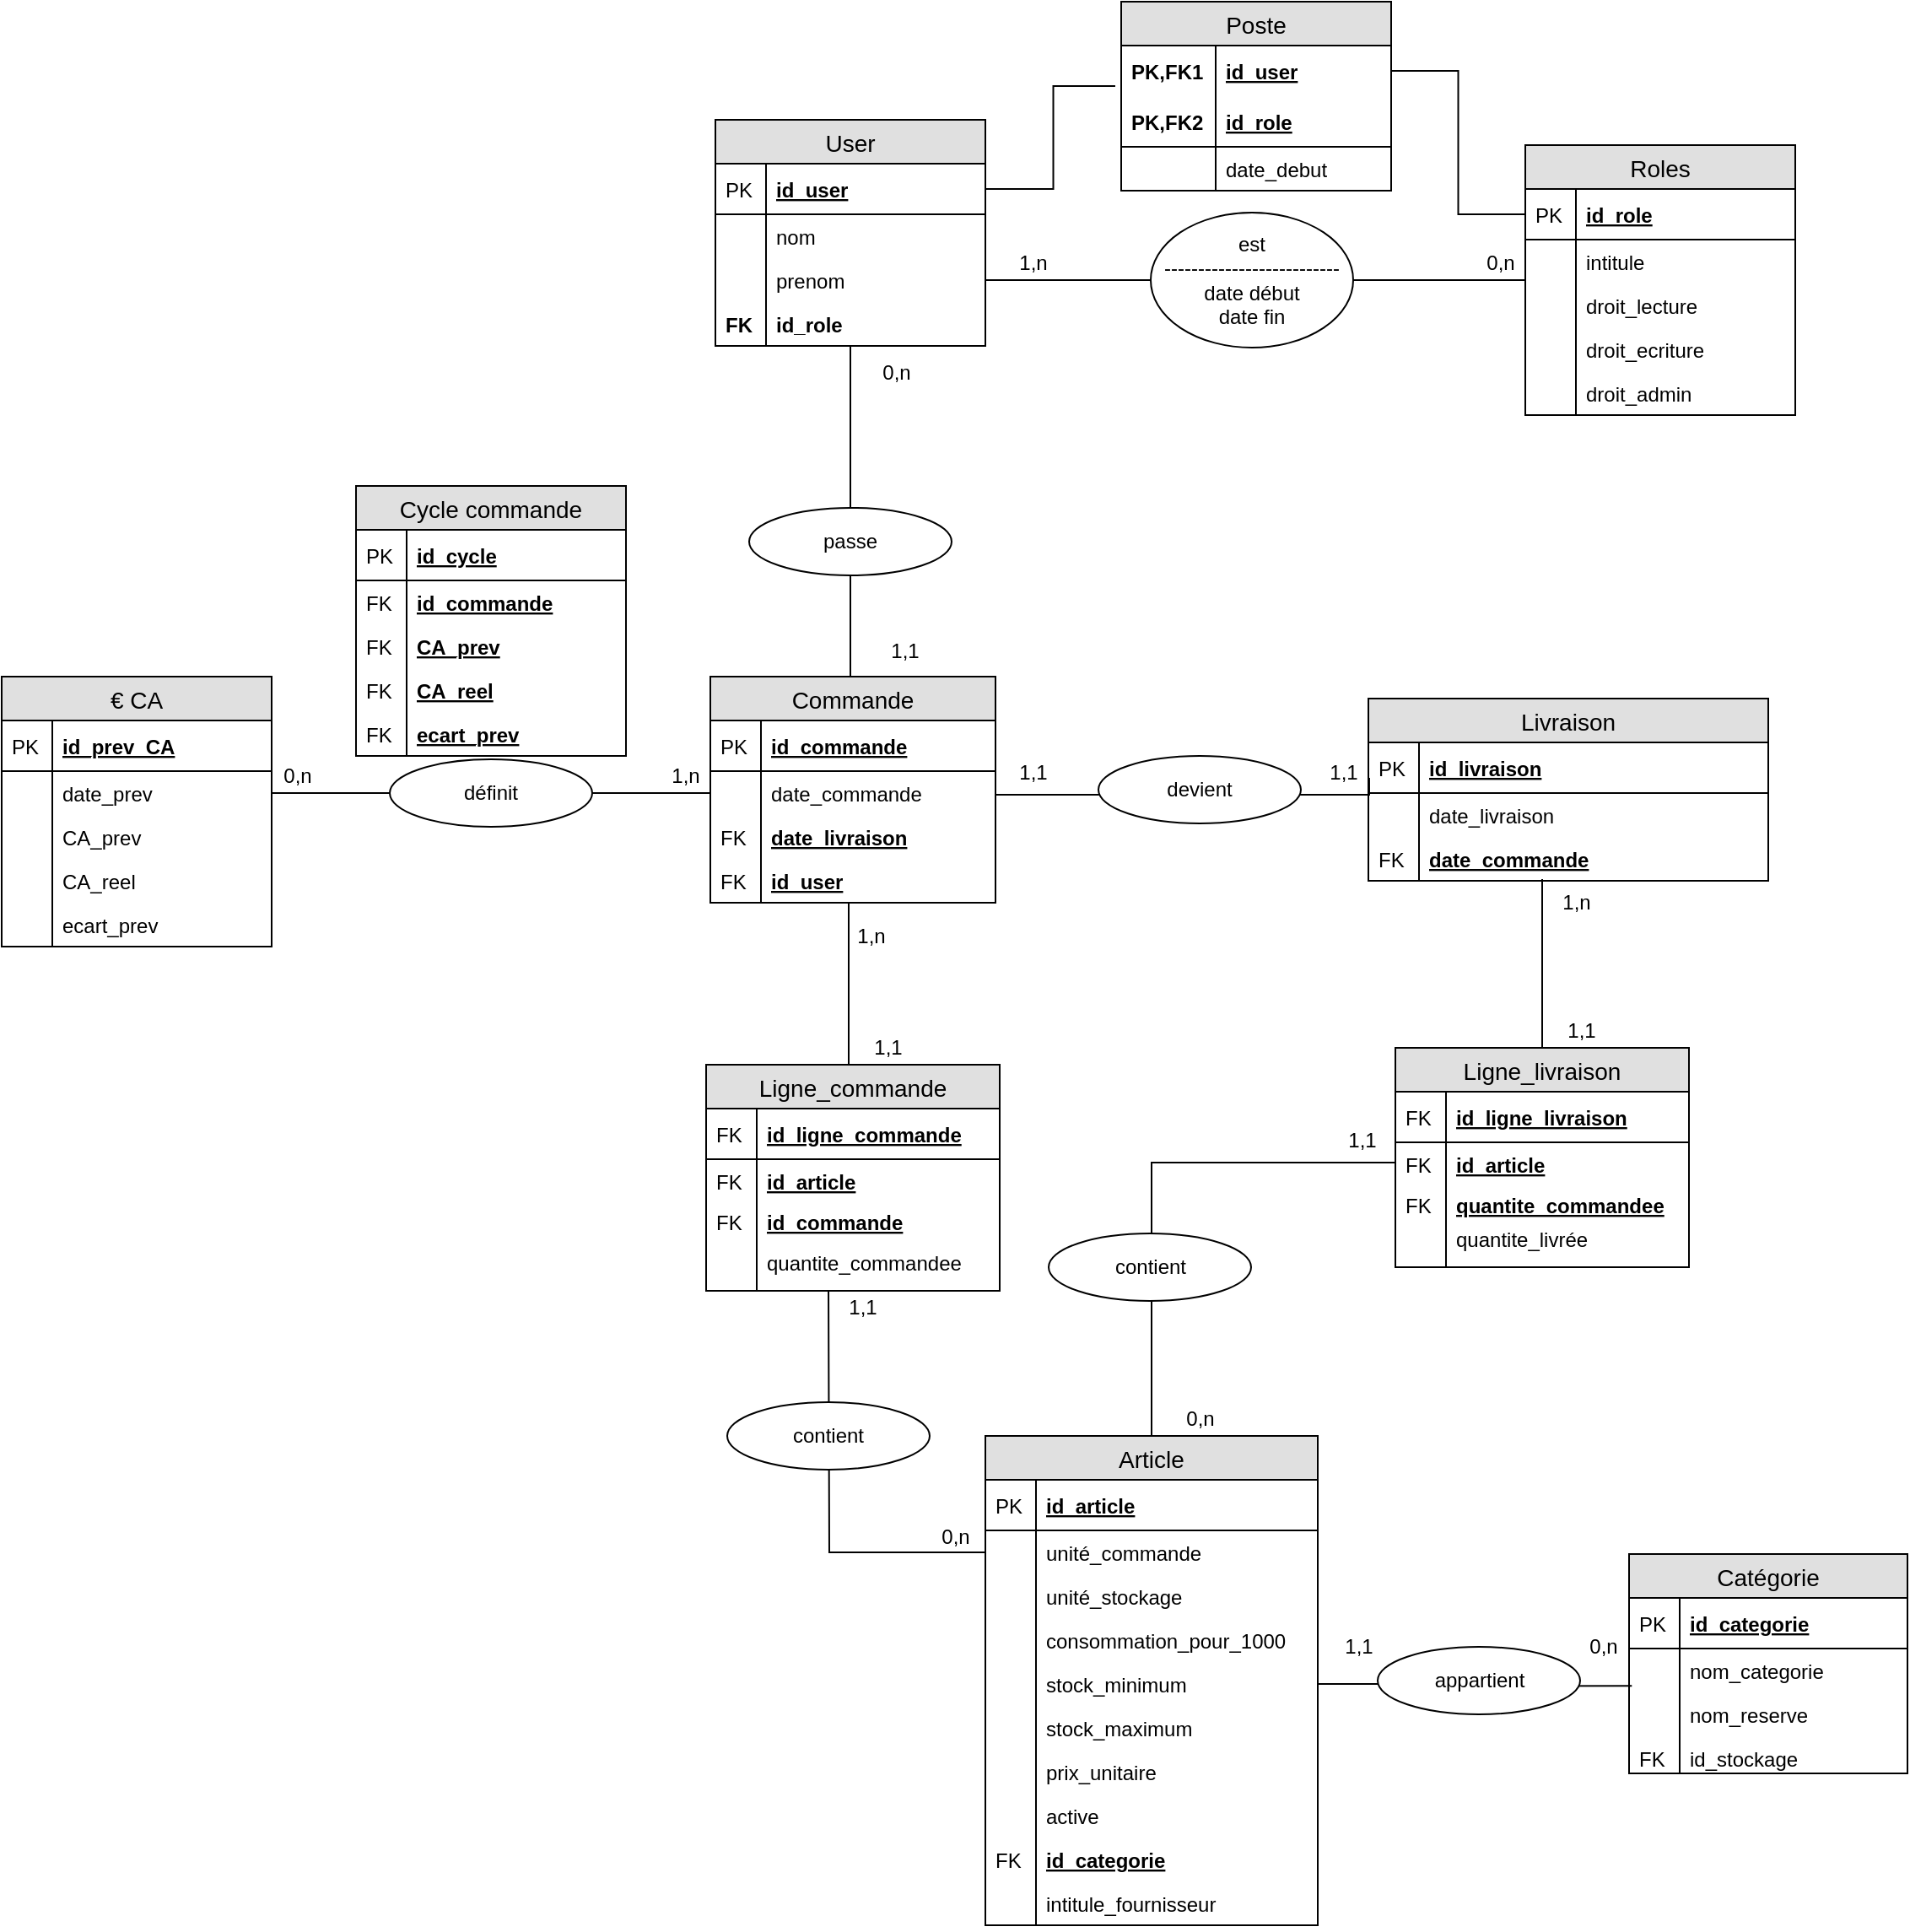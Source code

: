 <mxfile version="12.3.7" type="device" pages="1"><diagram id="9PtA2jpYdp4Basqjbdha" name="Page-1"><mxGraphModel dx="2249" dy="846" grid="1" gridSize="10" guides="1" tooltips="1" connect="1" arrows="1" fold="1" page="1" pageScale="1" pageWidth="827" pageHeight="1169" math="0" shadow="0"><root><mxCell id="0"/><mxCell id="1" parent="0"/><mxCell id="dzmEFwbqV0WGT2plJGRG-118" style="edgeStyle=orthogonalEdgeStyle;rounded=0;orthogonalLoop=1;jettySize=auto;html=1;exitX=0;exitY=0.5;exitDx=0;exitDy=0;endArrow=none;endFill=0;" parent="1" source="dzmEFwbqV0WGT2plJGRG-29" edge="1"><mxGeometry relative="1" as="geometry"><mxPoint x="160" y="780" as="targetPoint"/></mxGeometry></mxCell><mxCell id="dzmEFwbqV0WGT2plJGRG-13" value="" style="endArrow=none;html=1;" parent="1" edge="1"><mxGeometry width="50" height="50" relative="1" as="geometry"><mxPoint x="173" y="450" as="sourcePoint"/><mxPoint x="173" y="220" as="targetPoint"/></mxGeometry></mxCell><mxCell id="ZJ5TItoY2f-BBKSq7r0I-1" value="User" style="swimlane;fontStyle=0;childLayout=stackLayout;horizontal=1;startSize=26;fillColor=#e0e0e0;horizontalStack=0;resizeParent=1;resizeParentMax=0;resizeLast=0;collapsible=1;marginBottom=0;swimlaneFillColor=#ffffff;align=center;fontSize=14;" parent="1" vertex="1"><mxGeometry x="93" y="90" width="160" height="134" as="geometry"/></mxCell><mxCell id="ZJ5TItoY2f-BBKSq7r0I-2" value="id_user" style="shape=partialRectangle;top=0;left=0;right=0;bottom=1;align=left;verticalAlign=middle;fillColor=none;spacingLeft=34;spacingRight=4;overflow=hidden;rotatable=0;points=[[0,0.5],[1,0.5]];portConstraint=eastwest;dropTarget=0;fontStyle=5;fontSize=12;" parent="ZJ5TItoY2f-BBKSq7r0I-1" vertex="1"><mxGeometry y="26" width="160" height="30" as="geometry"/></mxCell><mxCell id="ZJ5TItoY2f-BBKSq7r0I-3" value="PK" style="shape=partialRectangle;top=0;left=0;bottom=0;fillColor=none;align=left;verticalAlign=middle;spacingLeft=4;spacingRight=4;overflow=hidden;rotatable=0;points=[];portConstraint=eastwest;part=1;fontSize=12;" parent="ZJ5TItoY2f-BBKSq7r0I-2" vertex="1" connectable="0"><mxGeometry width="30" height="30" as="geometry"/></mxCell><mxCell id="ZJ5TItoY2f-BBKSq7r0I-4" value="nom" style="shape=partialRectangle;top=0;left=0;right=0;bottom=0;align=left;verticalAlign=top;fillColor=none;spacingLeft=34;spacingRight=4;overflow=hidden;rotatable=0;points=[[0,0.5],[1,0.5]];portConstraint=eastwest;dropTarget=0;fontSize=12;" parent="ZJ5TItoY2f-BBKSq7r0I-1" vertex="1"><mxGeometry y="56" width="160" height="26" as="geometry"/></mxCell><mxCell id="ZJ5TItoY2f-BBKSq7r0I-5" value="" style="shape=partialRectangle;top=0;left=0;bottom=0;fillColor=none;align=left;verticalAlign=top;spacingLeft=4;spacingRight=4;overflow=hidden;rotatable=0;points=[];portConstraint=eastwest;part=1;fontSize=12;" parent="ZJ5TItoY2f-BBKSq7r0I-4" vertex="1" connectable="0"><mxGeometry width="30" height="26" as="geometry"/></mxCell><mxCell id="ZJ5TItoY2f-BBKSq7r0I-6" value="prenom" style="shape=partialRectangle;top=0;left=0;right=0;bottom=0;align=left;verticalAlign=top;fillColor=none;spacingLeft=34;spacingRight=4;overflow=hidden;rotatable=0;points=[[0,0.5],[1,0.5]];portConstraint=eastwest;dropTarget=0;fontSize=12;" parent="ZJ5TItoY2f-BBKSq7r0I-1" vertex="1"><mxGeometry y="82" width="160" height="26" as="geometry"/></mxCell><mxCell id="ZJ5TItoY2f-BBKSq7r0I-7" value="" style="shape=partialRectangle;top=0;left=0;bottom=0;fillColor=none;align=left;verticalAlign=top;spacingLeft=4;spacingRight=4;overflow=hidden;rotatable=0;points=[];portConstraint=eastwest;part=1;fontSize=12;" parent="ZJ5TItoY2f-BBKSq7r0I-6" vertex="1" connectable="0"><mxGeometry width="30" height="26" as="geometry"/></mxCell><mxCell id="ZJ5TItoY2f-BBKSq7r0I-8" value="id_role" style="shape=partialRectangle;top=0;left=0;right=0;bottom=0;align=left;verticalAlign=top;fillColor=none;spacingLeft=34;spacingRight=4;overflow=hidden;rotatable=0;points=[[0,0.5],[1,0.5]];portConstraint=eastwest;dropTarget=0;fontSize=12;fontStyle=1" parent="ZJ5TItoY2f-BBKSq7r0I-1" vertex="1"><mxGeometry y="108" width="160" height="26" as="geometry"/></mxCell><mxCell id="ZJ5TItoY2f-BBKSq7r0I-9" value="FK" style="shape=partialRectangle;top=0;left=0;bottom=0;fillColor=none;align=left;verticalAlign=top;spacingLeft=4;spacingRight=4;overflow=hidden;rotatable=0;points=[];portConstraint=eastwest;part=1;fontSize=12;fontStyle=1" parent="ZJ5TItoY2f-BBKSq7r0I-8" vertex="1" connectable="0"><mxGeometry width="30" height="26" as="geometry"/></mxCell><mxCell id="ZJ5TItoY2f-BBKSq7r0I-32" value="1,n" style="text;html=1;align=center;verticalAlign=middle;resizable=0;points=[];;autosize=1;" parent="1" vertex="1"><mxGeometry x="266" y="165" width="30" height="20" as="geometry"/></mxCell><mxCell id="ZJ5TItoY2f-BBKSq7r0I-33" value="0,n" style="text;html=1;align=center;verticalAlign=middle;resizable=0;points=[];;autosize=1;" parent="1" vertex="1"><mxGeometry x="543" y="165" width="30" height="20" as="geometry"/></mxCell><mxCell id="ZJ5TItoY2f-BBKSq7r0I-34" style="edgeStyle=orthogonalEdgeStyle;rounded=0;orthogonalLoop=1;jettySize=auto;html=1;exitX=1;exitY=0.5;exitDx=0;exitDy=0;entryX=0.056;entryY=-0.077;entryDx=0;entryDy=0;entryPerimeter=0;" parent="1" source="ZJ5TItoY2f-BBKSq7r0I-6" target="ZJ5TItoY2f-BBKSq7r0I-23" edge="1"><mxGeometry relative="1" as="geometry"/></mxCell><mxCell id="ZJ5TItoY2f-BBKSq7r0I-31" value="est&lt;br&gt;--------------------------&lt;br&gt;date début&lt;br&gt;date fin" style="ellipse;whiteSpace=wrap;html=1;" parent="1" vertex="1"><mxGeometry x="351" y="145" width="120" height="80" as="geometry"/></mxCell><mxCell id="ZJ5TItoY2f-BBKSq7r0I-18" value="Roles" style="swimlane;fontStyle=0;childLayout=stackLayout;horizontal=1;startSize=26;fillColor=#e0e0e0;horizontalStack=0;resizeParent=1;resizeParentMax=0;resizeLast=0;collapsible=1;marginBottom=0;swimlaneFillColor=#ffffff;align=center;fontSize=14;" parent="1" vertex="1"><mxGeometry x="573" y="105" width="160" height="160" as="geometry"/></mxCell><mxCell id="ZJ5TItoY2f-BBKSq7r0I-19" value="id_role" style="shape=partialRectangle;top=0;left=0;right=0;bottom=1;align=left;verticalAlign=middle;fillColor=none;spacingLeft=34;spacingRight=4;overflow=hidden;rotatable=0;points=[[0,0.5],[1,0.5]];portConstraint=eastwest;dropTarget=0;fontStyle=5;fontSize=12;" parent="ZJ5TItoY2f-BBKSq7r0I-18" vertex="1"><mxGeometry y="26" width="160" height="30" as="geometry"/></mxCell><mxCell id="ZJ5TItoY2f-BBKSq7r0I-20" value="PK" style="shape=partialRectangle;top=0;left=0;bottom=0;fillColor=none;align=left;verticalAlign=middle;spacingLeft=4;spacingRight=4;overflow=hidden;rotatable=0;points=[];portConstraint=eastwest;part=1;fontSize=12;" parent="ZJ5TItoY2f-BBKSq7r0I-19" vertex="1" connectable="0"><mxGeometry width="30" height="30" as="geometry"/></mxCell><mxCell id="ZJ5TItoY2f-BBKSq7r0I-21" value="intitule" style="shape=partialRectangle;top=0;left=0;right=0;bottom=0;align=left;verticalAlign=top;fillColor=none;spacingLeft=34;spacingRight=4;overflow=hidden;rotatable=0;points=[[0,0.5],[1,0.5]];portConstraint=eastwest;dropTarget=0;fontSize=12;" parent="ZJ5TItoY2f-BBKSq7r0I-18" vertex="1"><mxGeometry y="56" width="160" height="26" as="geometry"/></mxCell><mxCell id="ZJ5TItoY2f-BBKSq7r0I-22" value="" style="shape=partialRectangle;top=0;left=0;bottom=0;fillColor=none;align=left;verticalAlign=top;spacingLeft=4;spacingRight=4;overflow=hidden;rotatable=0;points=[];portConstraint=eastwest;part=1;fontSize=12;" parent="ZJ5TItoY2f-BBKSq7r0I-21" vertex="1" connectable="0"><mxGeometry width="30" height="26" as="geometry"/></mxCell><mxCell id="ZJ5TItoY2f-BBKSq7r0I-23" value="droit_lecture" style="shape=partialRectangle;top=0;left=0;right=0;bottom=0;align=left;verticalAlign=top;fillColor=none;spacingLeft=34;spacingRight=4;overflow=hidden;rotatable=0;points=[[0,0.5],[1,0.5]];portConstraint=eastwest;dropTarget=0;fontSize=12;" parent="ZJ5TItoY2f-BBKSq7r0I-18" vertex="1"><mxGeometry y="82" width="160" height="26" as="geometry"/></mxCell><mxCell id="ZJ5TItoY2f-BBKSq7r0I-24" value="" style="shape=partialRectangle;top=0;left=0;bottom=0;fillColor=none;align=left;verticalAlign=top;spacingLeft=4;spacingRight=4;overflow=hidden;rotatable=0;points=[];portConstraint=eastwest;part=1;fontSize=12;" parent="ZJ5TItoY2f-BBKSq7r0I-23" vertex="1" connectable="0"><mxGeometry width="30" height="26" as="geometry"/></mxCell><mxCell id="ZJ5TItoY2f-BBKSq7r0I-25" value="droit_ecriture" style="shape=partialRectangle;top=0;left=0;right=0;bottom=0;align=left;verticalAlign=top;fillColor=none;spacingLeft=34;spacingRight=4;overflow=hidden;rotatable=0;points=[[0,0.5],[1,0.5]];portConstraint=eastwest;dropTarget=0;fontSize=12;" parent="ZJ5TItoY2f-BBKSq7r0I-18" vertex="1"><mxGeometry y="108" width="160" height="26" as="geometry"/></mxCell><mxCell id="ZJ5TItoY2f-BBKSq7r0I-26" value="" style="shape=partialRectangle;top=0;left=0;bottom=0;fillColor=none;align=left;verticalAlign=top;spacingLeft=4;spacingRight=4;overflow=hidden;rotatable=0;points=[];portConstraint=eastwest;part=1;fontSize=12;" parent="ZJ5TItoY2f-BBKSq7r0I-25" vertex="1" connectable="0"><mxGeometry width="30" height="26" as="geometry"/></mxCell><mxCell id="ZJ5TItoY2f-BBKSq7r0I-27" value="droit_admin" style="shape=partialRectangle;top=0;left=0;right=0;bottom=0;align=left;verticalAlign=top;fillColor=none;spacingLeft=34;spacingRight=4;overflow=hidden;rotatable=0;points=[[0,0.5],[1,0.5]];portConstraint=eastwest;dropTarget=0;fontSize=12;" parent="ZJ5TItoY2f-BBKSq7r0I-18" vertex="1"><mxGeometry y="134" width="160" height="26" as="geometry"/></mxCell><mxCell id="ZJ5TItoY2f-BBKSq7r0I-28" value="" style="shape=partialRectangle;top=0;left=0;bottom=0;fillColor=none;align=left;verticalAlign=top;spacingLeft=4;spacingRight=4;overflow=hidden;rotatable=0;points=[];portConstraint=eastwest;part=1;fontSize=12;" parent="ZJ5TItoY2f-BBKSq7r0I-27" vertex="1" connectable="0"><mxGeometry width="30" height="26" as="geometry"/></mxCell><mxCell id="dzmEFwbqV0WGT2plJGRG-8" value="passe&lt;br&gt;" style="ellipse;whiteSpace=wrap;html=1;" parent="1" vertex="1"><mxGeometry x="113" y="320" width="120" height="40" as="geometry"/></mxCell><mxCell id="dzmEFwbqV0WGT2plJGRG-14" value="0,n" style="text;html=1;align=center;verticalAlign=middle;resizable=0;points=[];;autosize=1;" parent="1" vertex="1"><mxGeometry x="185" y="230" width="30" height="20" as="geometry"/></mxCell><mxCell id="dzmEFwbqV0WGT2plJGRG-15" value="1,1" style="text;html=1;align=center;verticalAlign=middle;resizable=0;points=[];;autosize=1;" parent="1" vertex="1"><mxGeometry x="190" y="395" width="30" height="20" as="geometry"/></mxCell><mxCell id="dzmEFwbqV0WGT2plJGRG-23" value="" style="endArrow=none;html=1;" parent="1" edge="1"><mxGeometry width="50" height="50" relative="1" as="geometry"><mxPoint x="172" y="743" as="sourcePoint"/><mxPoint x="172" y="513" as="targetPoint"/></mxGeometry></mxCell><mxCell id="dzmEFwbqV0WGT2plJGRG-1" value="Commande" style="swimlane;fontStyle=0;childLayout=stackLayout;horizontal=1;startSize=26;fillColor=#e0e0e0;horizontalStack=0;resizeParent=1;resizeParentMax=0;resizeLast=0;collapsible=1;marginBottom=0;swimlaneFillColor=#ffffff;align=center;fontSize=14;" parent="1" vertex="1"><mxGeometry x="90" y="420" width="169" height="134" as="geometry"/></mxCell><mxCell id="dzmEFwbqV0WGT2plJGRG-2" value="id_commande" style="shape=partialRectangle;top=0;left=0;right=0;bottom=1;align=left;verticalAlign=middle;fillColor=none;spacingLeft=34;spacingRight=4;overflow=hidden;rotatable=0;points=[[0,0.5],[1,0.5]];portConstraint=eastwest;dropTarget=0;fontStyle=5;fontSize=12;" parent="dzmEFwbqV0WGT2plJGRG-1" vertex="1"><mxGeometry y="26" width="169" height="30" as="geometry"/></mxCell><mxCell id="dzmEFwbqV0WGT2plJGRG-3" value="PK" style="shape=partialRectangle;top=0;left=0;bottom=0;fillColor=none;align=left;verticalAlign=middle;spacingLeft=4;spacingRight=4;overflow=hidden;rotatable=0;points=[];portConstraint=eastwest;part=1;fontSize=12;" parent="dzmEFwbqV0WGT2plJGRG-2" vertex="1" connectable="0"><mxGeometry width="30" height="30" as="geometry"/></mxCell><mxCell id="dzmEFwbqV0WGT2plJGRG-4" value="date_commande" style="shape=partialRectangle;top=0;left=0;right=0;bottom=0;align=left;verticalAlign=top;fillColor=none;spacingLeft=34;spacingRight=4;overflow=hidden;rotatable=0;points=[[0,0.5],[1,0.5]];portConstraint=eastwest;dropTarget=0;fontSize=12;" parent="dzmEFwbqV0WGT2plJGRG-1" vertex="1"><mxGeometry y="56" width="169" height="26" as="geometry"/></mxCell><mxCell id="dzmEFwbqV0WGT2plJGRG-5" value="" style="shape=partialRectangle;top=0;left=0;bottom=0;fillColor=none;align=left;verticalAlign=top;spacingLeft=4;spacingRight=4;overflow=hidden;rotatable=0;points=[];portConstraint=eastwest;part=1;fontSize=12;" parent="dzmEFwbqV0WGT2plJGRG-4" vertex="1" connectable="0"><mxGeometry width="30" height="26" as="geometry"/></mxCell><mxCell id="dzmEFwbqV0WGT2plJGRG-6" value="date_livraison" style="shape=partialRectangle;top=0;left=0;right=0;bottom=0;align=left;verticalAlign=top;fillColor=none;spacingLeft=34;spacingRight=4;overflow=hidden;rotatable=0;points=[[0,0.5],[1,0.5]];portConstraint=eastwest;dropTarget=0;fontSize=12;fontStyle=5" parent="dzmEFwbqV0WGT2plJGRG-1" vertex="1"><mxGeometry y="82" width="169" height="26" as="geometry"/></mxCell><mxCell id="dzmEFwbqV0WGT2plJGRG-7" value="FK" style="shape=partialRectangle;top=0;left=0;bottom=0;fillColor=none;align=left;verticalAlign=top;spacingLeft=4;spacingRight=4;overflow=hidden;rotatable=0;points=[];portConstraint=eastwest;part=1;fontSize=12;" parent="dzmEFwbqV0WGT2plJGRG-6" vertex="1" connectable="0"><mxGeometry width="30" height="26" as="geometry"/></mxCell><mxCell id="dzmEFwbqV0WGT2plJGRG-51" value="id_user" style="shape=partialRectangle;top=0;left=0;right=0;bottom=0;align=left;verticalAlign=top;fillColor=none;spacingLeft=34;spacingRight=4;overflow=hidden;rotatable=0;points=[[0,0.5],[1,0.5]];portConstraint=eastwest;dropTarget=0;fontSize=12;fontStyle=5" parent="dzmEFwbqV0WGT2plJGRG-1" vertex="1"><mxGeometry y="108" width="169" height="26" as="geometry"/></mxCell><mxCell id="dzmEFwbqV0WGT2plJGRG-52" value="FK" style="shape=partialRectangle;top=0;left=0;bottom=0;fillColor=none;align=left;verticalAlign=top;spacingLeft=4;spacingRight=4;overflow=hidden;rotatable=0;points=[];portConstraint=eastwest;part=1;fontSize=12;" parent="dzmEFwbqV0WGT2plJGRG-51" vertex="1" connectable="0"><mxGeometry width="30" height="26" as="geometry"/></mxCell><mxCell id="dzmEFwbqV0WGT2plJGRG-16" value="Ligne_commande" style="swimlane;fontStyle=0;childLayout=stackLayout;horizontal=1;startSize=26;fillColor=#e0e0e0;horizontalStack=0;resizeParent=1;resizeParentMax=0;resizeLast=0;collapsible=1;marginBottom=0;swimlaneFillColor=#ffffff;align=center;fontSize=14;" parent="1" vertex="1"><mxGeometry x="87.5" y="650" width="174" height="134" as="geometry"/></mxCell><mxCell id="dzmEFwbqV0WGT2plJGRG-17" value="id_ligne_commande" style="shape=partialRectangle;top=0;left=0;right=0;bottom=1;align=left;verticalAlign=middle;fillColor=none;spacingLeft=34;spacingRight=4;overflow=hidden;rotatable=0;points=[[0,0.5],[1,0.5]];portConstraint=eastwest;dropTarget=0;fontStyle=5;fontSize=12;" parent="dzmEFwbqV0WGT2plJGRG-16" vertex="1"><mxGeometry y="26" width="174" height="30" as="geometry"/></mxCell><mxCell id="dzmEFwbqV0WGT2plJGRG-18" value="FK" style="shape=partialRectangle;top=0;left=0;bottom=0;fillColor=none;align=left;verticalAlign=middle;spacingLeft=4;spacingRight=4;overflow=hidden;rotatable=0;points=[];portConstraint=eastwest;part=1;fontSize=12;" parent="dzmEFwbqV0WGT2plJGRG-17" vertex="1" connectable="0"><mxGeometry width="30" height="30" as="geometry"/></mxCell><mxCell id="dzmEFwbqV0WGT2plJGRG-19" value="id_article" style="shape=partialRectangle;top=0;left=0;right=0;bottom=0;align=left;verticalAlign=top;fillColor=none;spacingLeft=34;spacingRight=4;overflow=hidden;rotatable=0;points=[[0,0.5],[1,0.5]];portConstraint=eastwest;dropTarget=0;fontSize=12;fontStyle=5" parent="dzmEFwbqV0WGT2plJGRG-16" vertex="1"><mxGeometry y="56" width="174" height="24" as="geometry"/></mxCell><mxCell id="dzmEFwbqV0WGT2plJGRG-20" value="FK" style="shape=partialRectangle;top=0;left=0;bottom=0;fillColor=none;align=left;verticalAlign=top;spacingLeft=4;spacingRight=4;overflow=hidden;rotatable=0;points=[];portConstraint=eastwest;part=1;fontSize=12;" parent="dzmEFwbqV0WGT2plJGRG-19" vertex="1" connectable="0"><mxGeometry width="30" height="24" as="geometry"/></mxCell><mxCell id="dzmEFwbqV0WGT2plJGRG-55" value="id_commande" style="shape=partialRectangle;top=0;left=0;right=0;bottom=0;align=left;verticalAlign=top;fillColor=none;spacingLeft=34;spacingRight=4;overflow=hidden;rotatable=0;points=[[0,0.5],[1,0.5]];portConstraint=eastwest;dropTarget=0;fontSize=12;fontStyle=5" parent="dzmEFwbqV0WGT2plJGRG-16" vertex="1"><mxGeometry y="80" width="174" height="24" as="geometry"/></mxCell><mxCell id="dzmEFwbqV0WGT2plJGRG-56" value="FK" style="shape=partialRectangle;top=0;left=0;bottom=0;fillColor=none;align=left;verticalAlign=top;spacingLeft=4;spacingRight=4;overflow=hidden;rotatable=0;points=[];portConstraint=eastwest;part=1;fontSize=12;" parent="dzmEFwbqV0WGT2plJGRG-55" vertex="1" connectable="0"><mxGeometry width="30" height="24" as="geometry"/></mxCell><mxCell id="dzmEFwbqV0WGT2plJGRG-21" value="quantite_commandee" style="shape=partialRectangle;top=0;left=0;right=0;bottom=0;align=left;verticalAlign=top;fillColor=none;spacingLeft=34;spacingRight=4;overflow=hidden;rotatable=0;points=[[0,0.5],[1,0.5]];portConstraint=eastwest;dropTarget=0;fontSize=12;" parent="dzmEFwbqV0WGT2plJGRG-16" vertex="1"><mxGeometry y="104" width="174" height="30" as="geometry"/></mxCell><mxCell id="dzmEFwbqV0WGT2plJGRG-22" value="" style="shape=partialRectangle;top=0;left=0;bottom=0;fillColor=none;align=left;verticalAlign=top;spacingLeft=4;spacingRight=4;overflow=hidden;rotatable=0;points=[];portConstraint=eastwest;part=1;fontSize=12;" parent="dzmEFwbqV0WGT2plJGRG-21" vertex="1" connectable="0"><mxGeometry width="30" height="30.0" as="geometry"/></mxCell><mxCell id="dzmEFwbqV0WGT2plJGRG-24" value="1,n" style="text;html=1;align=center;verticalAlign=middle;resizable=0;points=[];;autosize=1;" parent="1" vertex="1"><mxGeometry x="170" y="564" width="30" height="20" as="geometry"/></mxCell><mxCell id="dzmEFwbqV0WGT2plJGRG-25" value="1,1" style="text;html=1;align=center;verticalAlign=middle;resizable=0;points=[];;autosize=1;" parent="1" vertex="1"><mxGeometry x="180" y="630" width="30" height="20" as="geometry"/></mxCell><mxCell id="dzmEFwbqV0WGT2plJGRG-115" style="edgeStyle=orthogonalEdgeStyle;rounded=0;orthogonalLoop=1;jettySize=auto;html=1;exitX=0.5;exitY=0;exitDx=0;exitDy=0;entryX=0;entryY=0.5;entryDx=0;entryDy=0;endArrow=none;endFill=0;" parent="1" source="dzmEFwbqV0WGT2plJGRG-26" target="dzmEFwbqV0WGT2plJGRG-103" edge="1"><mxGeometry relative="1" as="geometry"/></mxCell><mxCell id="dzmEFwbqV0WGT2plJGRG-26" value="Article" style="swimlane;fontStyle=0;childLayout=stackLayout;horizontal=1;startSize=26;fillColor=#e0e0e0;horizontalStack=0;resizeParent=1;resizeParentMax=0;resizeLast=0;collapsible=1;marginBottom=0;swimlaneFillColor=#ffffff;align=center;fontSize=14;" parent="1" vertex="1"><mxGeometry x="253" y="870" width="197" height="290" as="geometry"/></mxCell><mxCell id="dzmEFwbqV0WGT2plJGRG-27" value="id_article" style="shape=partialRectangle;top=0;left=0;right=0;bottom=1;align=left;verticalAlign=middle;fillColor=none;spacingLeft=34;spacingRight=4;overflow=hidden;rotatable=0;points=[[0,0.5],[1,0.5]];portConstraint=eastwest;dropTarget=0;fontStyle=5;fontSize=12;" parent="dzmEFwbqV0WGT2plJGRG-26" vertex="1"><mxGeometry y="26" width="197" height="30" as="geometry"/></mxCell><mxCell id="dzmEFwbqV0WGT2plJGRG-28" value="PK" style="shape=partialRectangle;top=0;left=0;bottom=0;fillColor=none;align=left;verticalAlign=middle;spacingLeft=4;spacingRight=4;overflow=hidden;rotatable=0;points=[];portConstraint=eastwest;part=1;fontSize=12;" parent="dzmEFwbqV0WGT2plJGRG-27" vertex="1" connectable="0"><mxGeometry width="30" height="30" as="geometry"/></mxCell><mxCell id="dzmEFwbqV0WGT2plJGRG-29" value="unité_commande" style="shape=partialRectangle;top=0;left=0;right=0;bottom=0;align=left;verticalAlign=top;fillColor=none;spacingLeft=34;spacingRight=4;overflow=hidden;rotatable=0;points=[[0,0.5],[1,0.5]];portConstraint=eastwest;dropTarget=0;fontSize=12;" parent="dzmEFwbqV0WGT2plJGRG-26" vertex="1"><mxGeometry y="56" width="197" height="26" as="geometry"/></mxCell><mxCell id="dzmEFwbqV0WGT2plJGRG-30" value="" style="shape=partialRectangle;top=0;left=0;bottom=0;fillColor=none;align=left;verticalAlign=top;spacingLeft=4;spacingRight=4;overflow=hidden;rotatable=0;points=[];portConstraint=eastwest;part=1;fontSize=12;" parent="dzmEFwbqV0WGT2plJGRG-29" vertex="1" connectable="0"><mxGeometry width="30" height="26" as="geometry"/></mxCell><mxCell id="dzmEFwbqV0WGT2plJGRG-31" value="unité_stockage" style="shape=partialRectangle;top=0;left=0;right=0;bottom=0;align=left;verticalAlign=top;fillColor=none;spacingLeft=34;spacingRight=4;overflow=hidden;rotatable=0;points=[[0,0.5],[1,0.5]];portConstraint=eastwest;dropTarget=0;fontSize=12;" parent="dzmEFwbqV0WGT2plJGRG-26" vertex="1"><mxGeometry y="82" width="197" height="26" as="geometry"/></mxCell><mxCell id="dzmEFwbqV0WGT2plJGRG-32" value="" style="shape=partialRectangle;top=0;left=0;bottom=0;fillColor=none;align=left;verticalAlign=top;spacingLeft=4;spacingRight=4;overflow=hidden;rotatable=0;points=[];portConstraint=eastwest;part=1;fontSize=12;" parent="dzmEFwbqV0WGT2plJGRG-31" vertex="1" connectable="0"><mxGeometry width="30" height="26" as="geometry"/></mxCell><mxCell id="dzmEFwbqV0WGT2plJGRG-33" value="consommation_pour_1000" style="shape=partialRectangle;top=0;left=0;right=0;bottom=0;align=left;verticalAlign=top;fillColor=none;spacingLeft=34;spacingRight=4;overflow=hidden;rotatable=0;points=[[0,0.5],[1,0.5]];portConstraint=eastwest;dropTarget=0;fontSize=12;" parent="dzmEFwbqV0WGT2plJGRG-26" vertex="1"><mxGeometry y="108" width="197" height="26" as="geometry"/></mxCell><mxCell id="dzmEFwbqV0WGT2plJGRG-34" value="" style="shape=partialRectangle;top=0;left=0;bottom=0;fillColor=none;align=left;verticalAlign=top;spacingLeft=4;spacingRight=4;overflow=hidden;rotatable=0;points=[];portConstraint=eastwest;part=1;fontSize=12;" parent="dzmEFwbqV0WGT2plJGRG-33" vertex="1" connectable="0"><mxGeometry width="30" height="26" as="geometry"/></mxCell><mxCell id="dzmEFwbqV0WGT2plJGRG-35" value="stock_minimum&#10;" style="shape=partialRectangle;top=0;left=0;right=0;bottom=0;align=left;verticalAlign=top;fillColor=none;spacingLeft=34;spacingRight=4;overflow=hidden;rotatable=0;points=[[0,0.5],[1,0.5]];portConstraint=eastwest;dropTarget=0;fontSize=12;" parent="dzmEFwbqV0WGT2plJGRG-26" vertex="1"><mxGeometry y="134" width="197" height="26" as="geometry"/></mxCell><mxCell id="dzmEFwbqV0WGT2plJGRG-36" value="" style="shape=partialRectangle;top=0;left=0;bottom=0;fillColor=none;align=left;verticalAlign=top;spacingLeft=4;spacingRight=4;overflow=hidden;rotatable=0;points=[];portConstraint=eastwest;part=1;fontSize=12;" parent="dzmEFwbqV0WGT2plJGRG-35" vertex="1" connectable="0"><mxGeometry width="30" height="26" as="geometry"/></mxCell><mxCell id="dzmEFwbqV0WGT2plJGRG-37" value="stock_maximum&#10;" style="shape=partialRectangle;top=0;left=0;right=0;bottom=0;align=left;verticalAlign=top;fillColor=none;spacingLeft=34;spacingRight=4;overflow=hidden;rotatable=0;points=[[0,0.5],[1,0.5]];portConstraint=eastwest;dropTarget=0;fontSize=12;" parent="dzmEFwbqV0WGT2plJGRG-26" vertex="1"><mxGeometry y="160" width="197" height="26" as="geometry"/></mxCell><mxCell id="dzmEFwbqV0WGT2plJGRG-38" value="" style="shape=partialRectangle;top=0;left=0;bottom=0;fillColor=none;align=left;verticalAlign=top;spacingLeft=4;spacingRight=4;overflow=hidden;rotatable=0;points=[];portConstraint=eastwest;part=1;fontSize=12;" parent="dzmEFwbqV0WGT2plJGRG-37" vertex="1" connectable="0"><mxGeometry width="30" height="26" as="geometry"/></mxCell><mxCell id="dzmEFwbqV0WGT2plJGRG-39" value="prix_unitaire" style="shape=partialRectangle;top=0;left=0;right=0;bottom=0;align=left;verticalAlign=top;fillColor=none;spacingLeft=34;spacingRight=4;overflow=hidden;rotatable=0;points=[[0,0.5],[1,0.5]];portConstraint=eastwest;dropTarget=0;fontSize=12;" parent="dzmEFwbqV0WGT2plJGRG-26" vertex="1"><mxGeometry y="186" width="197" height="26" as="geometry"/></mxCell><mxCell id="dzmEFwbqV0WGT2plJGRG-40" value="" style="shape=partialRectangle;top=0;left=0;bottom=0;fillColor=none;align=left;verticalAlign=top;spacingLeft=4;spacingRight=4;overflow=hidden;rotatable=0;points=[];portConstraint=eastwest;part=1;fontSize=12;" parent="dzmEFwbqV0WGT2plJGRG-39" vertex="1" connectable="0"><mxGeometry width="30" height="26" as="geometry"/></mxCell><mxCell id="dzmEFwbqV0WGT2plJGRG-41" value="active" style="shape=partialRectangle;top=0;left=0;right=0;bottom=0;align=left;verticalAlign=top;fillColor=none;spacingLeft=34;spacingRight=4;overflow=hidden;rotatable=0;points=[[0,0.5],[1,0.5]];portConstraint=eastwest;dropTarget=0;fontSize=12;" parent="dzmEFwbqV0WGT2plJGRG-26" vertex="1"><mxGeometry y="212" width="197" height="26" as="geometry"/></mxCell><mxCell id="dzmEFwbqV0WGT2plJGRG-42" value="" style="shape=partialRectangle;top=0;left=0;bottom=0;fillColor=none;align=left;verticalAlign=top;spacingLeft=4;spacingRight=4;overflow=hidden;rotatable=0;points=[];portConstraint=eastwest;part=1;fontSize=12;" parent="dzmEFwbqV0WGT2plJGRG-41" vertex="1" connectable="0"><mxGeometry width="30" height="26" as="geometry"/></mxCell><mxCell id="dzmEFwbqV0WGT2plJGRG-43" value="id_categorie" style="shape=partialRectangle;top=0;left=0;right=0;bottom=0;align=left;verticalAlign=top;fillColor=none;spacingLeft=34;spacingRight=4;overflow=hidden;rotatable=0;points=[[0,0.5],[1,0.5]];portConstraint=eastwest;dropTarget=0;fontSize=12;fontStyle=5" parent="dzmEFwbqV0WGT2plJGRG-26" vertex="1"><mxGeometry y="238" width="197" height="26" as="geometry"/></mxCell><mxCell id="dzmEFwbqV0WGT2plJGRG-44" value="FK" style="shape=partialRectangle;top=0;left=0;bottom=0;fillColor=none;align=left;verticalAlign=top;spacingLeft=4;spacingRight=4;overflow=hidden;rotatable=0;points=[];portConstraint=eastwest;part=1;fontSize=12;" parent="dzmEFwbqV0WGT2plJGRG-43" vertex="1" connectable="0"><mxGeometry width="30" height="26" as="geometry"/></mxCell><mxCell id="dzmEFwbqV0WGT2plJGRG-45" value="intitule_fournisseur" style="shape=partialRectangle;top=0;left=0;right=0;bottom=0;align=left;verticalAlign=top;fillColor=none;spacingLeft=34;spacingRight=4;overflow=hidden;rotatable=0;points=[[0,0.5],[1,0.5]];portConstraint=eastwest;dropTarget=0;fontSize=12;" parent="dzmEFwbqV0WGT2plJGRG-26" vertex="1"><mxGeometry y="264" width="197" height="26" as="geometry"/></mxCell><mxCell id="dzmEFwbqV0WGT2plJGRG-46" value="" style="shape=partialRectangle;top=0;left=0;bottom=0;fillColor=none;align=left;verticalAlign=top;spacingLeft=4;spacingRight=4;overflow=hidden;rotatable=0;points=[];portConstraint=eastwest;part=1;fontSize=12;" parent="dzmEFwbqV0WGT2plJGRG-45" vertex="1" connectable="0"><mxGeometry width="30" height="26" as="geometry"/></mxCell><mxCell id="dzmEFwbqV0WGT2plJGRG-50" value="0,n" style="text;html=1;align=center;verticalAlign=middle;resizable=0;points=[];;autosize=1;" parent="1" vertex="1"><mxGeometry x="220" y="920" width="30" height="20" as="geometry"/></mxCell><mxCell id="dzmEFwbqV0WGT2plJGRG-57" value="1,1" style="text;html=1;align=center;verticalAlign=middle;resizable=0;points=[];;autosize=1;" parent="1" vertex="1"><mxGeometry x="165" y="784" width="30" height="20" as="geometry"/></mxCell><mxCell id="dzmEFwbqV0WGT2plJGRG-58" value="Poste" style="swimlane;fontStyle=0;childLayout=stackLayout;horizontal=1;startSize=26;fillColor=#e0e0e0;horizontalStack=0;resizeParent=1;resizeParentMax=0;resizeLast=0;collapsible=1;marginBottom=0;swimlaneFillColor=#ffffff;align=center;fontSize=14;" parent="1" vertex="1"><mxGeometry x="333.5" y="20" width="160" height="112" as="geometry"/></mxCell><mxCell id="dzmEFwbqV0WGT2plJGRG-59" value="id_user" style="shape=partialRectangle;top=0;left=0;right=0;bottom=0;align=left;verticalAlign=middle;fillColor=none;spacingLeft=60;spacingRight=4;overflow=hidden;rotatable=0;points=[[0,0.5],[1,0.5]];portConstraint=eastwest;dropTarget=0;fontStyle=5;fontSize=12;" parent="dzmEFwbqV0WGT2plJGRG-58" vertex="1"><mxGeometry y="26" width="160" height="30" as="geometry"/></mxCell><mxCell id="dzmEFwbqV0WGT2plJGRG-60" value="PK,FK1" style="shape=partialRectangle;fontStyle=1;top=0;left=0;bottom=0;fillColor=none;align=left;verticalAlign=middle;spacingLeft=4;spacingRight=4;overflow=hidden;rotatable=0;points=[];portConstraint=eastwest;part=1;fontSize=12;" parent="dzmEFwbqV0WGT2plJGRG-59" vertex="1" connectable="0"><mxGeometry width="56" height="30" as="geometry"/></mxCell><mxCell id="dzmEFwbqV0WGT2plJGRG-61" value="id_role" style="shape=partialRectangle;top=0;left=0;right=0;bottom=1;align=left;verticalAlign=middle;fillColor=none;spacingLeft=60;spacingRight=4;overflow=hidden;rotatable=0;points=[[0,0.5],[1,0.5]];portConstraint=eastwest;dropTarget=0;fontStyle=5;fontSize=12;" parent="dzmEFwbqV0WGT2plJGRG-58" vertex="1"><mxGeometry y="56" width="160" height="30" as="geometry"/></mxCell><mxCell id="dzmEFwbqV0WGT2plJGRG-62" value="PK,FK2" style="shape=partialRectangle;fontStyle=1;top=0;left=0;bottom=0;fillColor=none;align=left;verticalAlign=middle;spacingLeft=4;spacingRight=4;overflow=hidden;rotatable=0;points=[];portConstraint=eastwest;part=1;fontSize=12;" parent="dzmEFwbqV0WGT2plJGRG-61" vertex="1" connectable="0"><mxGeometry width="56" height="30" as="geometry"/></mxCell><mxCell id="dzmEFwbqV0WGT2plJGRG-63" value="date_debut" style="shape=partialRectangle;top=0;left=0;right=0;bottom=0;align=left;verticalAlign=top;fillColor=none;spacingLeft=60;spacingRight=4;overflow=hidden;rotatable=0;points=[[0,0.5],[1,0.5]];portConstraint=eastwest;dropTarget=0;fontSize=12;" parent="dzmEFwbqV0WGT2plJGRG-58" vertex="1"><mxGeometry y="86" width="160" height="26" as="geometry"/></mxCell><mxCell id="dzmEFwbqV0WGT2plJGRG-64" value="" style="shape=partialRectangle;top=0;left=0;bottom=0;fillColor=none;align=left;verticalAlign=top;spacingLeft=4;spacingRight=4;overflow=hidden;rotatable=0;points=[];portConstraint=eastwest;part=1;fontSize=12;" parent="dzmEFwbqV0WGT2plJGRG-63" vertex="1" connectable="0"><mxGeometry width="56" height="26" as="geometry"/></mxCell><mxCell id="dzmEFwbqV0WGT2plJGRG-65" style="edgeStyle=orthogonalEdgeStyle;rounded=0;orthogonalLoop=1;jettySize=auto;html=1;exitX=1;exitY=0.5;exitDx=0;exitDy=0;entryX=-0.022;entryY=-0.2;entryDx=0;entryDy=0;entryPerimeter=0;endArrow=none;endFill=0;" parent="1" source="ZJ5TItoY2f-BBKSq7r0I-2" target="dzmEFwbqV0WGT2plJGRG-61" edge="1"><mxGeometry relative="1" as="geometry"/></mxCell><mxCell id="dzmEFwbqV0WGT2plJGRG-66" style="edgeStyle=orthogonalEdgeStyle;rounded=0;orthogonalLoop=1;jettySize=auto;html=1;exitX=1;exitY=0.5;exitDx=0;exitDy=0;entryX=0;entryY=0.5;entryDx=0;entryDy=0;endArrow=none;endFill=0;" parent="1" source="dzmEFwbqV0WGT2plJGRG-59" target="ZJ5TItoY2f-BBKSq7r0I-19" edge="1"><mxGeometry relative="1" as="geometry"/></mxCell><mxCell id="dzmEFwbqV0WGT2plJGRG-67" value="Catégorie" style="swimlane;fontStyle=0;childLayout=stackLayout;horizontal=1;startSize=26;fillColor=#e0e0e0;horizontalStack=0;resizeParent=1;resizeParentMax=0;resizeLast=0;collapsible=1;marginBottom=0;swimlaneFillColor=#ffffff;align=center;fontSize=14;" parent="1" vertex="1"><mxGeometry x="634.5" y="940" width="165" height="130" as="geometry"/></mxCell><mxCell id="dzmEFwbqV0WGT2plJGRG-68" value="id_categorie" style="shape=partialRectangle;top=0;left=0;right=0;bottom=1;align=left;verticalAlign=middle;fillColor=none;spacingLeft=34;spacingRight=4;overflow=hidden;rotatable=0;points=[[0,0.5],[1,0.5]];portConstraint=eastwest;dropTarget=0;fontStyle=5;fontSize=12;" parent="dzmEFwbqV0WGT2plJGRG-67" vertex="1"><mxGeometry y="26" width="165" height="30" as="geometry"/></mxCell><mxCell id="dzmEFwbqV0WGT2plJGRG-69" value="PK" style="shape=partialRectangle;top=0;left=0;bottom=0;fillColor=none;align=left;verticalAlign=middle;spacingLeft=4;spacingRight=4;overflow=hidden;rotatable=0;points=[];portConstraint=eastwest;part=1;fontSize=12;" parent="dzmEFwbqV0WGT2plJGRG-68" vertex="1" connectable="0"><mxGeometry width="30" height="30" as="geometry"/></mxCell><mxCell id="dzmEFwbqV0WGT2plJGRG-70" value="nom_categorie" style="shape=partialRectangle;top=0;left=0;right=0;bottom=0;align=left;verticalAlign=top;fillColor=none;spacingLeft=34;spacingRight=4;overflow=hidden;rotatable=0;points=[[0,0.5],[1,0.5]];portConstraint=eastwest;dropTarget=0;fontSize=12;" parent="dzmEFwbqV0WGT2plJGRG-67" vertex="1"><mxGeometry y="56" width="165" height="26" as="geometry"/></mxCell><mxCell id="dzmEFwbqV0WGT2plJGRG-71" value="" style="shape=partialRectangle;top=0;left=0;bottom=0;fillColor=none;align=left;verticalAlign=top;spacingLeft=4;spacingRight=4;overflow=hidden;rotatable=0;points=[];portConstraint=eastwest;part=1;fontSize=12;" parent="dzmEFwbqV0WGT2plJGRG-70" vertex="1" connectable="0"><mxGeometry width="30" height="26" as="geometry"/></mxCell><mxCell id="dzmEFwbqV0WGT2plJGRG-72" value="nom_reserve" style="shape=partialRectangle;top=0;left=0;right=0;bottom=0;align=left;verticalAlign=top;fillColor=none;spacingLeft=34;spacingRight=4;overflow=hidden;rotatable=0;points=[[0,0.5],[1,0.5]];portConstraint=eastwest;dropTarget=0;fontSize=12;" parent="dzmEFwbqV0WGT2plJGRG-67" vertex="1"><mxGeometry y="82" width="165" height="26" as="geometry"/></mxCell><mxCell id="dzmEFwbqV0WGT2plJGRG-73" value="" style="shape=partialRectangle;top=0;left=0;bottom=0;fillColor=none;align=left;verticalAlign=top;spacingLeft=4;spacingRight=4;overflow=hidden;rotatable=0;points=[];portConstraint=eastwest;part=1;fontSize=12;" parent="dzmEFwbqV0WGT2plJGRG-72" vertex="1" connectable="0"><mxGeometry width="30" height="26" as="geometry"/></mxCell><mxCell id="dzmEFwbqV0WGT2plJGRG-74" value="id_stockage" style="shape=partialRectangle;top=0;left=0;right=0;bottom=0;align=left;verticalAlign=top;fillColor=none;spacingLeft=34;spacingRight=4;overflow=hidden;rotatable=0;points=[[0,0.5],[1,0.5]];portConstraint=eastwest;dropTarget=0;fontSize=12;" parent="dzmEFwbqV0WGT2plJGRG-67" vertex="1"><mxGeometry y="108" width="165" height="22" as="geometry"/></mxCell><mxCell id="dzmEFwbqV0WGT2plJGRG-75" value="FK" style="shape=partialRectangle;top=0;left=0;bottom=0;fillColor=none;align=left;verticalAlign=top;spacingLeft=4;spacingRight=4;overflow=hidden;rotatable=0;points=[];portConstraint=eastwest;part=1;fontSize=12;" parent="dzmEFwbqV0WGT2plJGRG-74" vertex="1" connectable="0"><mxGeometry width="30" height="22" as="geometry"/></mxCell><mxCell id="dzmEFwbqV0WGT2plJGRG-84" value="Livraison" style="swimlane;fontStyle=0;childLayout=stackLayout;horizontal=1;startSize=26;fillColor=#e0e0e0;horizontalStack=0;resizeParent=1;resizeParentMax=0;resizeLast=0;collapsible=1;marginBottom=0;swimlaneFillColor=#ffffff;align=center;fontSize=14;" parent="1" vertex="1"><mxGeometry x="480" y="433" width="237" height="108" as="geometry"/></mxCell><mxCell id="dzmEFwbqV0WGT2plJGRG-85" value="id_livraison" style="shape=partialRectangle;top=0;left=0;right=0;bottom=1;align=left;verticalAlign=middle;fillColor=none;spacingLeft=34;spacingRight=4;overflow=hidden;rotatable=0;points=[[0,0.5],[1,0.5]];portConstraint=eastwest;dropTarget=0;fontStyle=5;fontSize=12;" parent="dzmEFwbqV0WGT2plJGRG-84" vertex="1"><mxGeometry y="26" width="237" height="30" as="geometry"/></mxCell><mxCell id="dzmEFwbqV0WGT2plJGRG-86" value="PK" style="shape=partialRectangle;top=0;left=0;bottom=0;fillColor=none;align=left;verticalAlign=middle;spacingLeft=4;spacingRight=4;overflow=hidden;rotatable=0;points=[];portConstraint=eastwest;part=1;fontSize=12;" parent="dzmEFwbqV0WGT2plJGRG-85" vertex="1" connectable="0"><mxGeometry width="30" height="30" as="geometry"/></mxCell><mxCell id="dzmEFwbqV0WGT2plJGRG-87" value="date_livraison" style="shape=partialRectangle;top=0;left=0;right=0;bottom=0;align=left;verticalAlign=top;fillColor=none;spacingLeft=34;spacingRight=4;overflow=hidden;rotatable=0;points=[[0,0.5],[1,0.5]];portConstraint=eastwest;dropTarget=0;fontSize=12;" parent="dzmEFwbqV0WGT2plJGRG-84" vertex="1"><mxGeometry y="56" width="237" height="26" as="geometry"/></mxCell><mxCell id="dzmEFwbqV0WGT2plJGRG-88" value="" style="shape=partialRectangle;top=0;left=0;bottom=0;fillColor=none;align=left;verticalAlign=top;spacingLeft=4;spacingRight=4;overflow=hidden;rotatable=0;points=[];portConstraint=eastwest;part=1;fontSize=12;" parent="dzmEFwbqV0WGT2plJGRG-87" vertex="1" connectable="0"><mxGeometry width="30" height="26" as="geometry"/></mxCell><mxCell id="dzmEFwbqV0WGT2plJGRG-89" value="date_commande" style="shape=partialRectangle;top=0;left=0;right=0;bottom=0;align=left;verticalAlign=top;fillColor=none;spacingLeft=34;spacingRight=4;overflow=hidden;rotatable=0;points=[[0,0.5],[1,0.5]];portConstraint=eastwest;dropTarget=0;fontSize=12;fontStyle=5" parent="dzmEFwbqV0WGT2plJGRG-84" vertex="1"><mxGeometry y="82" width="237" height="26" as="geometry"/></mxCell><mxCell id="dzmEFwbqV0WGT2plJGRG-90" value="FK" style="shape=partialRectangle;top=0;left=0;bottom=0;fillColor=none;align=left;verticalAlign=top;spacingLeft=4;spacingRight=4;overflow=hidden;rotatable=0;points=[];portConstraint=eastwest;part=1;fontSize=12;" parent="dzmEFwbqV0WGT2plJGRG-89" vertex="1" connectable="0"><mxGeometry width="30" height="26" as="geometry"/></mxCell><mxCell id="dzmEFwbqV0WGT2plJGRG-91" style="edgeStyle=orthogonalEdgeStyle;rounded=0;orthogonalLoop=1;jettySize=auto;html=1;exitX=1;exitY=0.5;exitDx=0;exitDy=0;entryX=0.002;entryY=0.7;entryDx=0;entryDy=0;entryPerimeter=0;endArrow=none;endFill=0;" parent="1" source="dzmEFwbqV0WGT2plJGRG-4" target="dzmEFwbqV0WGT2plJGRG-85" edge="1"><mxGeometry relative="1" as="geometry"><Array as="points"><mxPoint x="480" y="490"/></Array></mxGeometry></mxCell><mxCell id="dzmEFwbqV0WGT2plJGRG-97" value="devient" style="ellipse;whiteSpace=wrap;html=1;" parent="1" vertex="1"><mxGeometry x="320" y="467" width="120" height="40" as="geometry"/></mxCell><mxCell id="dzmEFwbqV0WGT2plJGRG-98" value="1,1" style="text;html=1;align=center;verticalAlign=middle;resizable=0;points=[];;autosize=1;" parent="1" vertex="1"><mxGeometry x="266" y="467" width="30" height="20" as="geometry"/></mxCell><mxCell id="dzmEFwbqV0WGT2plJGRG-99" value="1,1" style="text;html=1;align=center;verticalAlign=middle;resizable=0;points=[];;autosize=1;" parent="1" vertex="1"><mxGeometry x="450" y="467" width="30" height="20" as="geometry"/></mxCell><mxCell id="dzmEFwbqV0WGT2plJGRG-109" style="edgeStyle=orthogonalEdgeStyle;rounded=0;orthogonalLoop=1;jettySize=auto;html=1;exitX=0.5;exitY=0;exitDx=0;exitDy=0;endArrow=none;endFill=0;" parent="1" source="dzmEFwbqV0WGT2plJGRG-100" edge="1"><mxGeometry relative="1" as="geometry"><mxPoint x="583" y="540" as="targetPoint"/><Array as="points"><mxPoint x="583" y="544"/></Array></mxGeometry></mxCell><mxCell id="dzmEFwbqV0WGT2plJGRG-100" value="Ligne_livraison" style="swimlane;fontStyle=0;childLayout=stackLayout;horizontal=1;startSize=26;fillColor=#e0e0e0;horizontalStack=0;resizeParent=1;resizeParentMax=0;resizeLast=0;collapsible=1;marginBottom=0;swimlaneFillColor=#ffffff;align=center;fontSize=14;" parent="1" vertex="1"><mxGeometry x="496" y="640" width="174" height="130" as="geometry"/></mxCell><mxCell id="dzmEFwbqV0WGT2plJGRG-101" value="id_ligne_livraison" style="shape=partialRectangle;top=0;left=0;right=0;bottom=1;align=left;verticalAlign=middle;fillColor=none;spacingLeft=34;spacingRight=4;overflow=hidden;rotatable=0;points=[[0,0.5],[1,0.5]];portConstraint=eastwest;dropTarget=0;fontStyle=5;fontSize=12;" parent="dzmEFwbqV0WGT2plJGRG-100" vertex="1"><mxGeometry y="26" width="174" height="30" as="geometry"/></mxCell><mxCell id="dzmEFwbqV0WGT2plJGRG-102" value="FK" style="shape=partialRectangle;top=0;left=0;bottom=0;fillColor=none;align=left;verticalAlign=middle;spacingLeft=4;spacingRight=4;overflow=hidden;rotatable=0;points=[];portConstraint=eastwest;part=1;fontSize=12;" parent="dzmEFwbqV0WGT2plJGRG-101" vertex="1" connectable="0"><mxGeometry width="30" height="30" as="geometry"/></mxCell><mxCell id="dzmEFwbqV0WGT2plJGRG-103" value="id_article" style="shape=partialRectangle;top=0;left=0;right=0;bottom=0;align=left;verticalAlign=top;fillColor=none;spacingLeft=34;spacingRight=4;overflow=hidden;rotatable=0;points=[[0,0.5],[1,0.5]];portConstraint=eastwest;dropTarget=0;fontSize=12;fontStyle=5" parent="dzmEFwbqV0WGT2plJGRG-100" vertex="1"><mxGeometry y="56" width="174" height="24" as="geometry"/></mxCell><mxCell id="dzmEFwbqV0WGT2plJGRG-104" value="FK" style="shape=partialRectangle;top=0;left=0;bottom=0;fillColor=none;align=left;verticalAlign=top;spacingLeft=4;spacingRight=4;overflow=hidden;rotatable=0;points=[];portConstraint=eastwest;part=1;fontSize=12;" parent="dzmEFwbqV0WGT2plJGRG-103" vertex="1" connectable="0"><mxGeometry width="30" height="24" as="geometry"/></mxCell><mxCell id="dzmEFwbqV0WGT2plJGRG-105" value="quantite_commandee" style="shape=partialRectangle;top=0;left=0;right=0;bottom=0;align=left;verticalAlign=top;fillColor=none;spacingLeft=34;spacingRight=4;overflow=hidden;rotatable=0;points=[[0,0.5],[1,0.5]];portConstraint=eastwest;dropTarget=0;fontSize=12;fontStyle=5" parent="dzmEFwbqV0WGT2plJGRG-100" vertex="1"><mxGeometry y="80" width="174" height="20" as="geometry"/></mxCell><mxCell id="dzmEFwbqV0WGT2plJGRG-106" value="FK" style="shape=partialRectangle;top=0;left=0;bottom=0;fillColor=none;align=left;verticalAlign=top;spacingLeft=4;spacingRight=4;overflow=hidden;rotatable=0;points=[];portConstraint=eastwest;part=1;fontSize=12;" parent="dzmEFwbqV0WGT2plJGRG-105" vertex="1" connectable="0"><mxGeometry width="30" height="20.0" as="geometry"/></mxCell><mxCell id="dzmEFwbqV0WGT2plJGRG-107" value="quantite_livrée" style="shape=partialRectangle;top=0;left=0;right=0;bottom=0;align=left;verticalAlign=top;fillColor=none;spacingLeft=34;spacingRight=4;overflow=hidden;rotatable=0;points=[[0,0.5],[1,0.5]];portConstraint=eastwest;dropTarget=0;fontSize=12;fontStyle=0" parent="dzmEFwbqV0WGT2plJGRG-100" vertex="1"><mxGeometry y="100" width="174" height="30" as="geometry"/></mxCell><mxCell id="dzmEFwbqV0WGT2plJGRG-108" value="" style="shape=partialRectangle;top=0;left=0;bottom=0;fillColor=none;align=left;verticalAlign=top;spacingLeft=4;spacingRight=4;overflow=hidden;rotatable=0;points=[];portConstraint=eastwest;part=1;fontSize=12;" parent="dzmEFwbqV0WGT2plJGRG-107" vertex="1" connectable="0"><mxGeometry width="30" height="30.0" as="geometry"/></mxCell><mxCell id="dzmEFwbqV0WGT2plJGRG-110" value="1,n" style="text;html=1;align=center;verticalAlign=middle;resizable=0;points=[];;autosize=1;" parent="1" vertex="1"><mxGeometry x="588" y="544" width="30" height="20" as="geometry"/></mxCell><mxCell id="dzmEFwbqV0WGT2plJGRG-111" value="1,1" style="text;html=1;align=center;verticalAlign=middle;resizable=0;points=[];;autosize=1;" parent="1" vertex="1"><mxGeometry x="590.5" y="620" width="30" height="20" as="geometry"/></mxCell><mxCell id="dzmEFwbqV0WGT2plJGRG-114" value="contient" style="ellipse;whiteSpace=wrap;html=1;" parent="1" vertex="1"><mxGeometry x="290.5" y="750" width="120" height="40" as="geometry"/></mxCell><mxCell id="dzmEFwbqV0WGT2plJGRG-113" value="contient" style="ellipse;whiteSpace=wrap;html=1;" parent="1" vertex="1"><mxGeometry x="100" y="850" width="120" height="40" as="geometry"/></mxCell><mxCell id="dzmEFwbqV0WGT2plJGRG-119" style="edgeStyle=orthogonalEdgeStyle;rounded=0;orthogonalLoop=1;jettySize=auto;html=1;exitX=1;exitY=0.5;exitDx=0;exitDy=0;entryX=0.01;entryY=-0.148;entryDx=0;entryDy=0;entryPerimeter=0;endArrow=none;endFill=0;" parent="1" source="dzmEFwbqV0WGT2plJGRG-35" target="dzmEFwbqV0WGT2plJGRG-72" edge="1"><mxGeometry relative="1" as="geometry"/></mxCell><mxCell id="dzmEFwbqV0WGT2plJGRG-83" value="appartient" style="ellipse;whiteSpace=wrap;html=1;" parent="1" vertex="1"><mxGeometry x="485.5" y="995" width="120" height="40" as="geometry"/></mxCell><mxCell id="dzmEFwbqV0WGT2plJGRG-120" value="1,1" style="text;html=1;align=center;verticalAlign=middle;resizable=0;points=[];;autosize=1;" parent="1" vertex="1"><mxGeometry x="461" y="685" width="30" height="20" as="geometry"/></mxCell><mxCell id="dzmEFwbqV0WGT2plJGRG-121" value="0,n" style="text;html=1;align=center;verticalAlign=middle;resizable=0;points=[];;autosize=1;" parent="1" vertex="1"><mxGeometry x="365" y="850" width="30" height="20" as="geometry"/></mxCell><mxCell id="dzmEFwbqV0WGT2plJGRG-122" value="1,1" style="text;html=1;align=center;verticalAlign=middle;resizable=0;points=[];;autosize=1;" parent="1" vertex="1"><mxGeometry x="458.5" y="985" width="30" height="20" as="geometry"/></mxCell><mxCell id="dzmEFwbqV0WGT2plJGRG-123" value="0,n" style="text;html=1;align=center;verticalAlign=middle;resizable=0;points=[];;autosize=1;" parent="1" vertex="1"><mxGeometry x="603.5" y="985" width="30" height="20" as="geometry"/></mxCell><mxCell id="dzmEFwbqV0WGT2plJGRG-124" value="€ CA" style="swimlane;fontStyle=0;childLayout=stackLayout;horizontal=1;startSize=26;fillColor=#e0e0e0;horizontalStack=0;resizeParent=1;resizeParentMax=0;resizeLast=0;collapsible=1;marginBottom=0;swimlaneFillColor=#ffffff;align=center;fontSize=14;" parent="1" vertex="1"><mxGeometry x="-330" y="420" width="160" height="160" as="geometry"/></mxCell><mxCell id="dzmEFwbqV0WGT2plJGRG-137" value="id_prev_CA" style="shape=partialRectangle;top=0;left=0;right=0;bottom=1;align=left;verticalAlign=middle;fillColor=none;spacingLeft=34;spacingRight=4;overflow=hidden;rotatable=0;points=[[0,0.5],[1,0.5]];portConstraint=eastwest;dropTarget=0;fontStyle=5;fontSize=12;" parent="dzmEFwbqV0WGT2plJGRG-124" vertex="1"><mxGeometry y="26" width="160" height="30" as="geometry"/></mxCell><mxCell id="dzmEFwbqV0WGT2plJGRG-138" value="PK" style="shape=partialRectangle;top=0;left=0;bottom=0;fillColor=none;align=left;verticalAlign=middle;spacingLeft=4;spacingRight=4;overflow=hidden;rotatable=0;points=[];portConstraint=eastwest;part=1;fontSize=12;" parent="dzmEFwbqV0WGT2plJGRG-137" vertex="1" connectable="0"><mxGeometry width="30" height="30" as="geometry"/></mxCell><mxCell id="dzmEFwbqV0WGT2plJGRG-127" value="date_prev" style="shape=partialRectangle;top=0;left=0;right=0;bottom=0;align=left;verticalAlign=top;fillColor=none;spacingLeft=34;spacingRight=4;overflow=hidden;rotatable=0;points=[[0,0.5],[1,0.5]];portConstraint=eastwest;dropTarget=0;fontSize=12;" parent="dzmEFwbqV0WGT2plJGRG-124" vertex="1"><mxGeometry y="56" width="160" height="26" as="geometry"/></mxCell><mxCell id="dzmEFwbqV0WGT2plJGRG-128" value="" style="shape=partialRectangle;top=0;left=0;bottom=0;fillColor=none;align=left;verticalAlign=top;spacingLeft=4;spacingRight=4;overflow=hidden;rotatable=0;points=[];portConstraint=eastwest;part=1;fontSize=12;" parent="dzmEFwbqV0WGT2plJGRG-127" vertex="1" connectable="0"><mxGeometry width="30" height="26" as="geometry"/></mxCell><mxCell id="dzmEFwbqV0WGT2plJGRG-129" value="CA_prev" style="shape=partialRectangle;top=0;left=0;right=0;bottom=0;align=left;verticalAlign=top;fillColor=none;spacingLeft=34;spacingRight=4;overflow=hidden;rotatable=0;points=[[0,0.5],[1,0.5]];portConstraint=eastwest;dropTarget=0;fontSize=12;" parent="dzmEFwbqV0WGT2plJGRG-124" vertex="1"><mxGeometry y="82" width="160" height="26" as="geometry"/></mxCell><mxCell id="dzmEFwbqV0WGT2plJGRG-130" value="" style="shape=partialRectangle;top=0;left=0;bottom=0;fillColor=none;align=left;verticalAlign=top;spacingLeft=4;spacingRight=4;overflow=hidden;rotatable=0;points=[];portConstraint=eastwest;part=1;fontSize=12;" parent="dzmEFwbqV0WGT2plJGRG-129" vertex="1" connectable="0"><mxGeometry width="30" height="26" as="geometry"/></mxCell><mxCell id="dzmEFwbqV0WGT2plJGRG-131" value="CA_reel" style="shape=partialRectangle;top=0;left=0;right=0;bottom=0;align=left;verticalAlign=top;fillColor=none;spacingLeft=34;spacingRight=4;overflow=hidden;rotatable=0;points=[[0,0.5],[1,0.5]];portConstraint=eastwest;dropTarget=0;fontSize=12;" parent="dzmEFwbqV0WGT2plJGRG-124" vertex="1"><mxGeometry y="108" width="160" height="26" as="geometry"/></mxCell><mxCell id="dzmEFwbqV0WGT2plJGRG-132" value="" style="shape=partialRectangle;top=0;left=0;bottom=0;fillColor=none;align=left;verticalAlign=top;spacingLeft=4;spacingRight=4;overflow=hidden;rotatable=0;points=[];portConstraint=eastwest;part=1;fontSize=12;" parent="dzmEFwbqV0WGT2plJGRG-131" vertex="1" connectable="0"><mxGeometry width="30" height="26" as="geometry"/></mxCell><mxCell id="dzmEFwbqV0WGT2plJGRG-139" value="ecart_prev" style="shape=partialRectangle;top=0;left=0;right=0;bottom=0;align=left;verticalAlign=top;fillColor=none;spacingLeft=34;spacingRight=4;overflow=hidden;rotatable=0;points=[[0,0.5],[1,0.5]];portConstraint=eastwest;dropTarget=0;fontSize=12;" parent="dzmEFwbqV0WGT2plJGRG-124" vertex="1"><mxGeometry y="134" width="160" height="26" as="geometry"/></mxCell><mxCell id="dzmEFwbqV0WGT2plJGRG-140" value="" style="shape=partialRectangle;top=0;left=0;bottom=0;fillColor=none;align=left;verticalAlign=top;spacingLeft=4;spacingRight=4;overflow=hidden;rotatable=0;points=[];portConstraint=eastwest;part=1;fontSize=12;" parent="dzmEFwbqV0WGT2plJGRG-139" vertex="1" connectable="0"><mxGeometry width="30" height="26" as="geometry"/></mxCell><mxCell id="dzmEFwbqV0WGT2plJGRG-135" style="edgeStyle=orthogonalEdgeStyle;rounded=0;orthogonalLoop=1;jettySize=auto;html=1;exitX=1;exitY=0.5;exitDx=0;exitDy=0;entryX=0;entryY=0.5;entryDx=0;entryDy=0;endArrow=none;endFill=0;" parent="1" source="dzmEFwbqV0WGT2plJGRG-141" target="dzmEFwbqV0WGT2plJGRG-4" edge="1"><mxGeometry relative="1" as="geometry"/></mxCell><mxCell id="dzmEFwbqV0WGT2plJGRG-141" value="définit" style="ellipse;whiteSpace=wrap;html=1;" parent="1" vertex="1"><mxGeometry x="-100" y="469" width="120" height="40" as="geometry"/></mxCell><mxCell id="dzmEFwbqV0WGT2plJGRG-142" style="edgeStyle=orthogonalEdgeStyle;rounded=0;orthogonalLoop=1;jettySize=auto;html=1;exitX=1;exitY=0.5;exitDx=0;exitDy=0;entryX=0;entryY=0.5;entryDx=0;entryDy=0;endArrow=none;endFill=0;" parent="1" source="dzmEFwbqV0WGT2plJGRG-127" target="dzmEFwbqV0WGT2plJGRG-141" edge="1"><mxGeometry relative="1" as="geometry"><mxPoint x="-89.429" y="489.571" as="sourcePoint"/><mxPoint x="90.571" y="489.571" as="targetPoint"/></mxGeometry></mxCell><mxCell id="dzmEFwbqV0WGT2plJGRG-143" value="0,n" style="text;html=1;align=center;verticalAlign=middle;resizable=0;points=[];;autosize=1;" parent="1" vertex="1"><mxGeometry x="-170" y="469" width="30" height="20" as="geometry"/></mxCell><mxCell id="dzmEFwbqV0WGT2plJGRG-145" value="1,n" style="text;html=1;align=center;verticalAlign=middle;resizable=0;points=[];;autosize=1;" parent="1" vertex="1"><mxGeometry x="60" y="469" width="30" height="20" as="geometry"/></mxCell><mxCell id="dzmEFwbqV0WGT2plJGRG-148" value="Cycle commande" style="swimlane;fontStyle=0;childLayout=stackLayout;horizontal=1;startSize=26;fillColor=#e0e0e0;horizontalStack=0;resizeParent=1;resizeParentMax=0;resizeLast=0;collapsible=1;marginBottom=0;swimlaneFillColor=#ffffff;align=center;fontSize=14;" parent="1" vertex="1"><mxGeometry x="-120" y="307" width="160" height="160" as="geometry"/></mxCell><mxCell id="dzmEFwbqV0WGT2plJGRG-149" value="id_cycle" style="shape=partialRectangle;top=0;left=0;right=0;bottom=1;align=left;verticalAlign=middle;fillColor=none;spacingLeft=34;spacingRight=4;overflow=hidden;rotatable=0;points=[[0,0.5],[1,0.5]];portConstraint=eastwest;dropTarget=0;fontStyle=5;fontSize=12;" parent="dzmEFwbqV0WGT2plJGRG-148" vertex="1"><mxGeometry y="26" width="160" height="30" as="geometry"/></mxCell><mxCell id="dzmEFwbqV0WGT2plJGRG-150" value="PK" style="shape=partialRectangle;top=0;left=0;bottom=0;fillColor=none;align=left;verticalAlign=middle;spacingLeft=4;spacingRight=4;overflow=hidden;rotatable=0;points=[];portConstraint=eastwest;part=1;fontSize=12;" parent="dzmEFwbqV0WGT2plJGRG-149" vertex="1" connectable="0"><mxGeometry width="30" height="30" as="geometry"/></mxCell><mxCell id="dzmEFwbqV0WGT2plJGRG-151" value="id_commande" style="shape=partialRectangle;top=0;left=0;right=0;bottom=0;align=left;verticalAlign=top;fillColor=none;spacingLeft=34;spacingRight=4;overflow=hidden;rotatable=0;points=[[0,0.5],[1,0.5]];portConstraint=eastwest;dropTarget=0;fontSize=12;fontStyle=5" parent="dzmEFwbqV0WGT2plJGRG-148" vertex="1"><mxGeometry y="56" width="160" height="26" as="geometry"/></mxCell><mxCell id="dzmEFwbqV0WGT2plJGRG-152" value="FK" style="shape=partialRectangle;top=0;left=0;bottom=0;fillColor=none;align=left;verticalAlign=top;spacingLeft=4;spacingRight=4;overflow=hidden;rotatable=0;points=[];portConstraint=eastwest;part=1;fontSize=12;" parent="dzmEFwbqV0WGT2plJGRG-151" vertex="1" connectable="0"><mxGeometry width="30" height="26" as="geometry"/></mxCell><mxCell id="dzmEFwbqV0WGT2plJGRG-153" value="CA_prev" style="shape=partialRectangle;top=0;left=0;right=0;bottom=0;align=left;verticalAlign=top;fillColor=none;spacingLeft=34;spacingRight=4;overflow=hidden;rotatable=0;points=[[0,0.5],[1,0.5]];portConstraint=eastwest;dropTarget=0;fontSize=12;fontStyle=5" parent="dzmEFwbqV0WGT2plJGRG-148" vertex="1"><mxGeometry y="82" width="160" height="26" as="geometry"/></mxCell><mxCell id="dzmEFwbqV0WGT2plJGRG-154" value="FK" style="shape=partialRectangle;top=0;left=0;bottom=0;fillColor=none;align=left;verticalAlign=top;spacingLeft=4;spacingRight=4;overflow=hidden;rotatable=0;points=[];portConstraint=eastwest;part=1;fontSize=12;" parent="dzmEFwbqV0WGT2plJGRG-153" vertex="1" connectable="0"><mxGeometry width="30" height="26" as="geometry"/></mxCell><mxCell id="dzmEFwbqV0WGT2plJGRG-155" value="CA_reel" style="shape=partialRectangle;top=0;left=0;right=0;bottom=0;align=left;verticalAlign=top;fillColor=none;spacingLeft=34;spacingRight=4;overflow=hidden;rotatable=0;points=[[0,0.5],[1,0.5]];portConstraint=eastwest;dropTarget=0;fontSize=12;fontStyle=5" parent="dzmEFwbqV0WGT2plJGRG-148" vertex="1"><mxGeometry y="108" width="160" height="26" as="geometry"/></mxCell><mxCell id="dzmEFwbqV0WGT2plJGRG-156" value="FK" style="shape=partialRectangle;top=0;left=0;bottom=0;fillColor=none;align=left;verticalAlign=top;spacingLeft=4;spacingRight=4;overflow=hidden;rotatable=0;points=[];portConstraint=eastwest;part=1;fontSize=12;" parent="dzmEFwbqV0WGT2plJGRG-155" vertex="1" connectable="0"><mxGeometry width="30" height="26" as="geometry"/></mxCell><mxCell id="dzmEFwbqV0WGT2plJGRG-157" value="ecart_prev" style="shape=partialRectangle;top=0;left=0;right=0;bottom=0;align=left;verticalAlign=top;fillColor=none;spacingLeft=34;spacingRight=4;overflow=hidden;rotatable=0;points=[[0,0.5],[1,0.5]];portConstraint=eastwest;dropTarget=0;fontSize=12;fontStyle=5" parent="dzmEFwbqV0WGT2plJGRG-148" vertex="1"><mxGeometry y="134" width="160" height="26" as="geometry"/></mxCell><mxCell id="dzmEFwbqV0WGT2plJGRG-158" value="FK" style="shape=partialRectangle;top=0;left=0;bottom=0;fillColor=none;align=left;verticalAlign=top;spacingLeft=4;spacingRight=4;overflow=hidden;rotatable=0;points=[];portConstraint=eastwest;part=1;fontSize=12;" parent="dzmEFwbqV0WGT2plJGRG-157" vertex="1" connectable="0"><mxGeometry width="30" height="26" as="geometry"/></mxCell></root></mxGraphModel></diagram></mxfile>